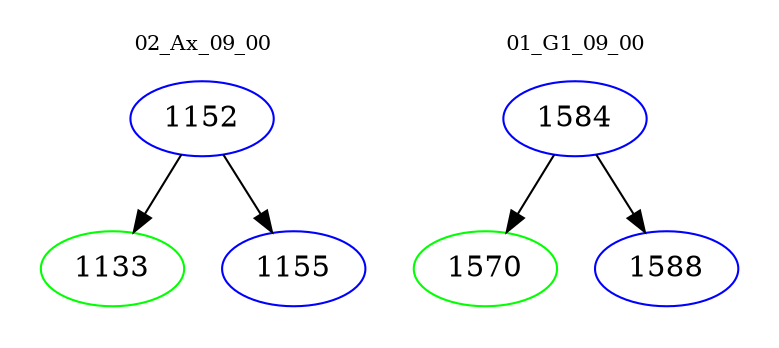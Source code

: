 digraph{
subgraph cluster_0 {
color = white
label = "02_Ax_09_00";
fontsize=10;
T0_1152 [label="1152", color="blue"]
T0_1152 -> T0_1133 [color="black"]
T0_1133 [label="1133", color="green"]
T0_1152 -> T0_1155 [color="black"]
T0_1155 [label="1155", color="blue"]
}
subgraph cluster_1 {
color = white
label = "01_G1_09_00";
fontsize=10;
T1_1584 [label="1584", color="blue"]
T1_1584 -> T1_1570 [color="black"]
T1_1570 [label="1570", color="green"]
T1_1584 -> T1_1588 [color="black"]
T1_1588 [label="1588", color="blue"]
}
}
